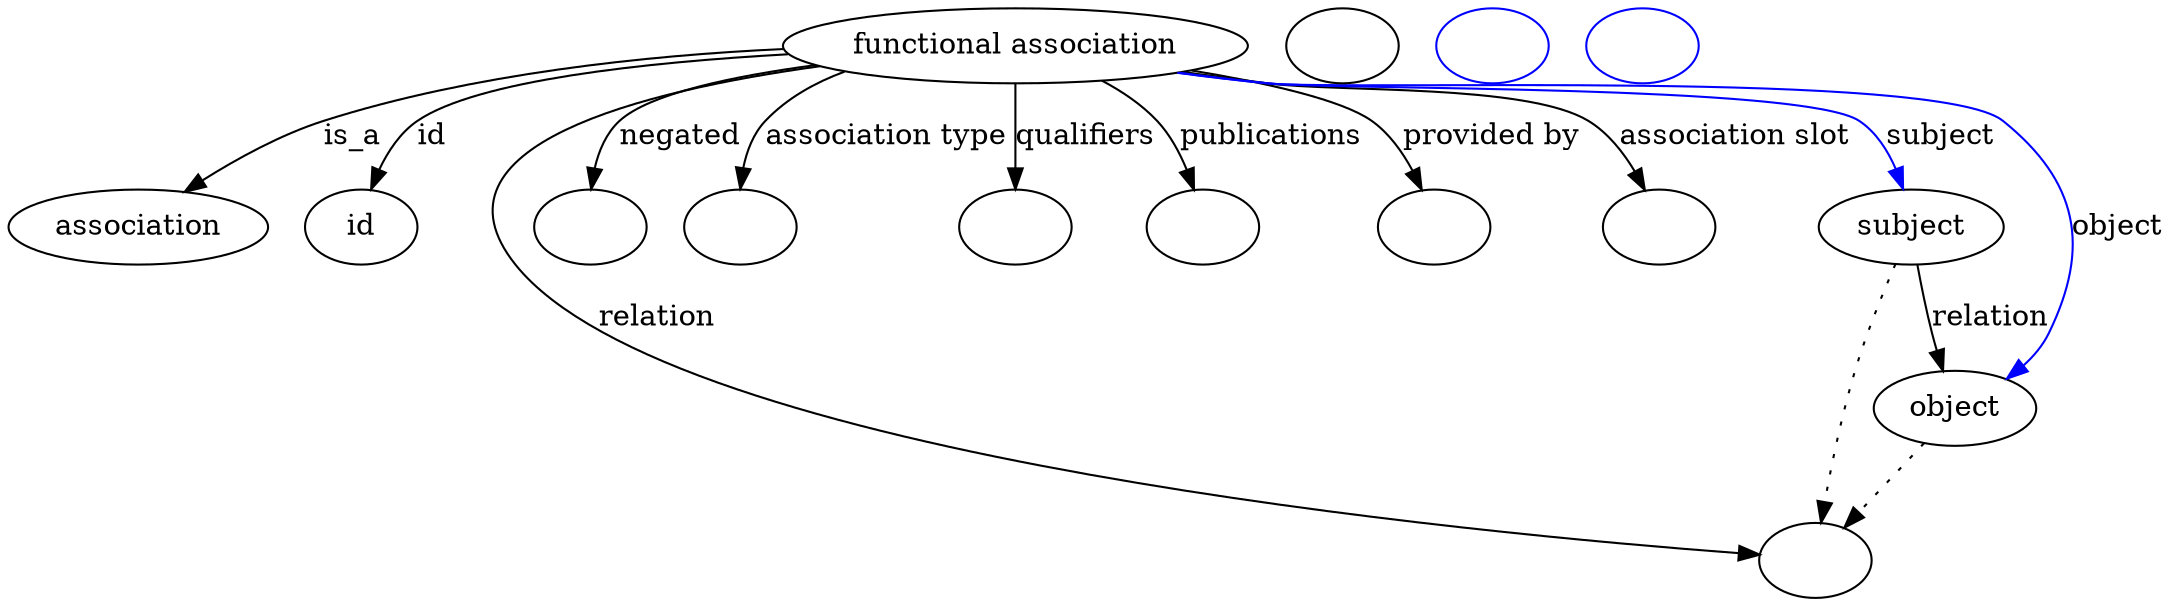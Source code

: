 digraph {
	graph [bb="0,0,871.61,281"];
	node [label="\N"];
	"functional association"	 [height=0.5,
		label="functional association",
		pos="422.4,263",
		width=2.4296];
	association	 [height=0.5,
		pos="49.402,177",
		width=1.3723];
	"functional association" -> association	 [label=is_a,
		lp="145.68,220",
		pos="e,71.106,193.26 340.73,256.55 269.16,250.22 170.93,239.67 133.85,227 114.71,220.46 95.165,209.23 79.704,199.07"];
	id	 [height=0.5,
		pos="143.4,177",
		width=0.75];
	"functional association" -> id	 [color=black,
		label=id,
		lp="179.85,220",
		pos="e,149.48,194.63 337.47,258.44 276.23,253.73 199.88,244.51 173.51,227 165.08,221.4 158.65,212.56 153.93,203.86",
		style=solid];
	relation	 [color=black,
		height=0.5,
		label="",
		pos="730.4,18",
		width=0.75];
	"functional association" -> relation	 [color=black,
		label=relation,
		lp="277.78,134",
		pos="e,703.55,21.146 349.31,253.01 275.36,239.77 177.24,211.69 217.4,159 276.4,81.599 585.88,36.083 693.49,22.407",
		style=solid];
	negated	 [color=black,
		height=0.5,
		label="",
		pos="253.4,177",
		width=0.75];
	"functional association" -> negated	 [color=black,
		label=negated,
		lp="298.17,220",
		pos="e,257.32,195.17 352.89,251.91 321.17,245.67 288,237.1 275.87,227 268.93,221.22 264.05,212.86 260.66,204.62",
		style=solid];
	"association type"	 [color=black,
		height=0.5,
		label="",
		pos="325.4,177",
		width=0.75];
	"functional association" -> "association type"	 [color=black,
		label="association type",
		lp="374.31,220",
		pos="e,322.05,195.27 359.65,250.27 347.6,244.99 336.34,237.54 328.59,227 324.06,220.83 322.26,213 321.86,205.37",
		style=solid];
	qualifiers	 [color=black,
		height=0.5,
		label="",
		pos="422.4,177",
		width=0.75];
	"functional association" -> qualifiers	 [color=black,
		label=qualifiers,
		lp="448.45,220",
		pos="e,422.4,195.21 422.4,244.76 422.4,233.36 422.4,218.43 422.4,205.49",
		style=solid];
	publications	 [color=black,
		height=0.5,
		label="",
		pos="497.4,177",
		width=0.75];
	"functional association" -> publications	 [color=black,
		label=publications,
		lp="518.62,220",
		pos="e,492.23,195 453.65,246 461.48,240.68 469.35,234.27 475.4,227 480.86,220.44 485.2,212.31 488.54,204.53",
		style=solid];
	"provided by"	 [color=black,
		height=0.5,
		label="",
		pos="588.4,177",
		width=0.75];
	"functional association" -> "provided by"	 [color=black,
		label="provided by",
		lp="604.03,220",
		pos="e,581.12,194.69 485.8,250.54 514.57,243.98 544.74,235.54 556.4,227 564.58,221.01 571.2,212.24 576.25,203.7",
		style=solid];
	"association slot"	 [color=black,
		height=0.5,
		label="",
		pos="678.4,177",
		width=0.75];
	"functional association" -> "association slot"	 [color=black,
		label="association slot",
		lp="699.37,220",
		pos="e,670.21,194.2 486.37,250.64 497.05,248.68 508.03,246.73 518.4,245 572.9,235.91 594,255.38 641.4,227 650.99,221.26 658.87,211.99 \
664.86,202.98",
		style=solid];
	subject	 [height=0.5,
		pos="771.4,177",
		width=0.97656];
	"functional association" -> subject	 [color=blue,
		label=subject,
		lp="778.23,220",
		pos="e,767.13,195.29 484.73,250.32 495.91,248.33 507.48,246.45 518.4,245 568.78,238.31 704.25,255.4 746.4,227 754.24,221.72 759.73,213.22 \
763.53,204.72",
		style=solid];
	object	 [height=0.5,
		pos="790.4,91",
		width=0.88096];
	"functional association" -> object	 [color=blue,
		label=object,
		lp="854.51,177",
		pos="e,810.73,104.82 484.46,250.22 495.71,248.23 507.38,246.38 518.4,245 549.78,241.08 776.74,245.48 802.4,227 839.67,200.16 846.55,169.19 \
828.4,127 826.01,121.44 822.29,116.33 818.09,111.82",
		style=solid];
	association_id	 [color=black,
		height=0.5,
		label="",
		pos="554.4,263",
		width=0.75];
	subject -> relation	 [pos="e,733.56,35.918 765.08,159.26 760.37,145.63 753.98,126.27 749.4,109 743.83,88.005 738.87,63.934 735.41,45.824",
		style=dotted];
	subject -> object	 [label=relation,
		lp="802.78,134",
		pos="e,786.44,108.92 775.43,158.76 777.99,147.17 781.36,131.93 784.25,118.84"];
	"functional association subject"	 [color=blue,
		height=0.5,
		label="",
		pos="626.4,263",
		width=0.75];
	object -> relation	 [pos="e,743.55,33.998 776.79,74.435 768.85,64.781 758.71,52.443 749.94,41.766",
		style=dotted];
	"functional association object"	 [color=blue,
		height=0.5,
		label="",
		pos="698.4,263",
		width=0.75];
}
